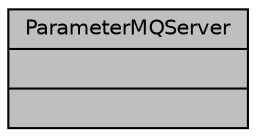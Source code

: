 digraph "ParameterMQServer"
{
 // INTERACTIVE_SVG=YES
  bgcolor="transparent";
  edge [fontname="Helvetica",fontsize="10",labelfontname="Helvetica",labelfontsize="10"];
  node [fontname="Helvetica",fontsize="10",shape=record];
  Node1 [label="{ParameterMQServer\n||}",height=0.2,width=0.4,color="black", fillcolor="grey75", style="filled" fontcolor="black"];
}
